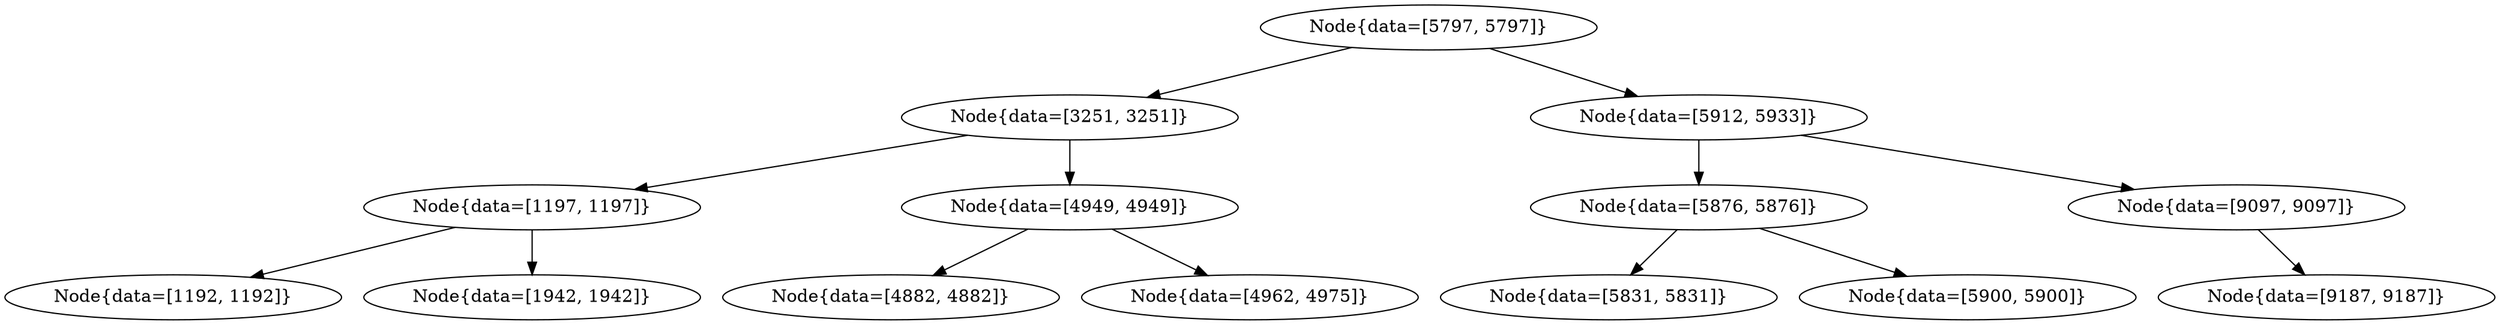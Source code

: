 digraph G{
916437402 [label="Node{data=[5797, 5797]}"]
916437402 -> 135956632
135956632 [label="Node{data=[3251, 3251]}"]
135956632 -> 218691674
218691674 [label="Node{data=[1197, 1197]}"]
218691674 -> 1048812195
1048812195 [label="Node{data=[1192, 1192]}"]
218691674 -> 1964750720
1964750720 [label="Node{data=[1942, 1942]}"]
135956632 -> 689549299
689549299 [label="Node{data=[4949, 4949]}"]
689549299 -> 1670989986
1670989986 [label="Node{data=[4882, 4882]}"]
689549299 -> 1097699568
1097699568 [label="Node{data=[4962, 4975]}"]
916437402 -> 1768069354
1768069354 [label="Node{data=[5912, 5933]}"]
1768069354 -> 232834050
232834050 [label="Node{data=[5876, 5876]}"]
232834050 -> 613765444
613765444 [label="Node{data=[5831, 5831]}"]
232834050 -> 164802358
164802358 [label="Node{data=[5900, 5900]}"]
1768069354 -> 1946866478
1946866478 [label="Node{data=[9097, 9097]}"]
1946866478 -> 2135021945
2135021945 [label="Node{data=[9187, 9187]}"]
}